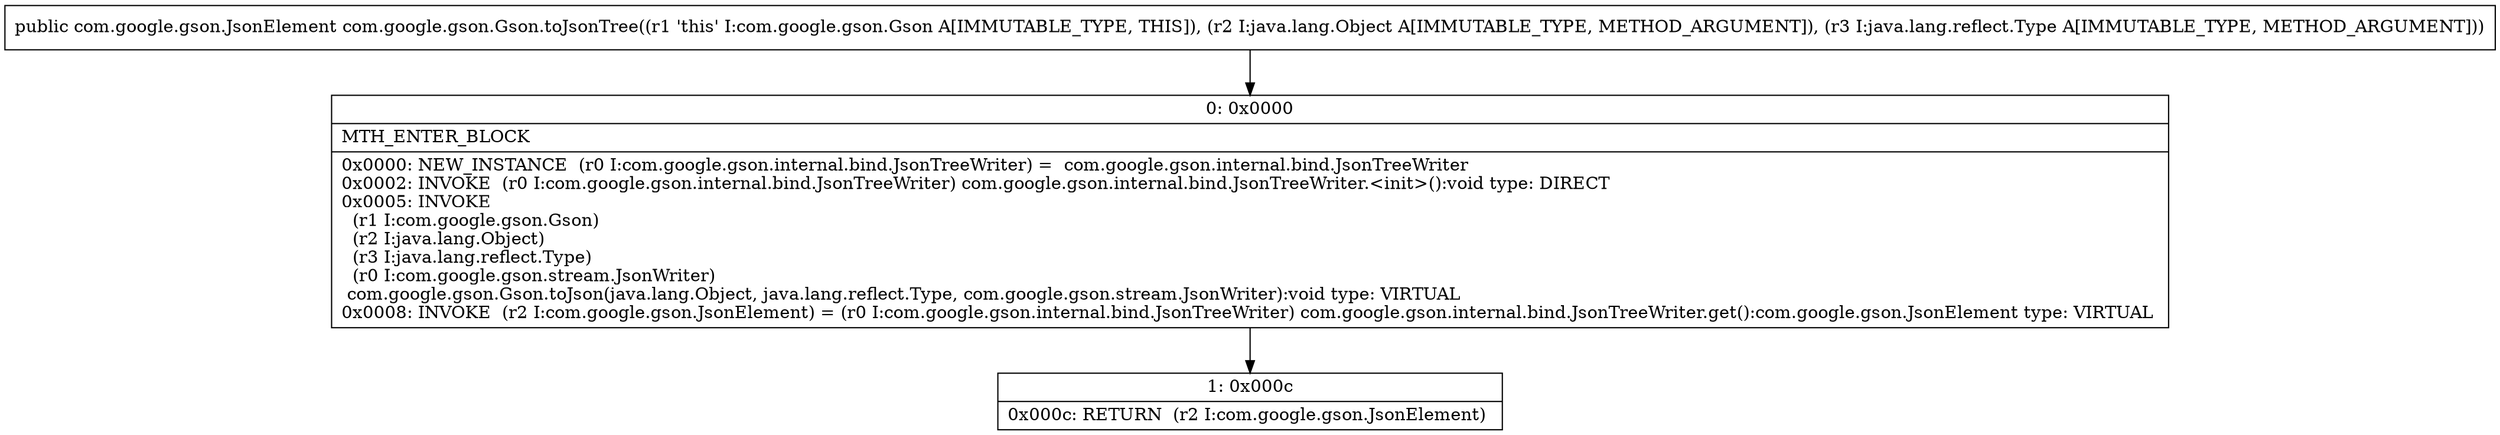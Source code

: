 digraph "CFG forcom.google.gson.Gson.toJsonTree(Ljava\/lang\/Object;Ljava\/lang\/reflect\/Type;)Lcom\/google\/gson\/JsonElement;" {
Node_0 [shape=record,label="{0\:\ 0x0000|MTH_ENTER_BLOCK\l|0x0000: NEW_INSTANCE  (r0 I:com.google.gson.internal.bind.JsonTreeWriter) =  com.google.gson.internal.bind.JsonTreeWriter \l0x0002: INVOKE  (r0 I:com.google.gson.internal.bind.JsonTreeWriter) com.google.gson.internal.bind.JsonTreeWriter.\<init\>():void type: DIRECT \l0x0005: INVOKE  \l  (r1 I:com.google.gson.Gson)\l  (r2 I:java.lang.Object)\l  (r3 I:java.lang.reflect.Type)\l  (r0 I:com.google.gson.stream.JsonWriter)\l com.google.gson.Gson.toJson(java.lang.Object, java.lang.reflect.Type, com.google.gson.stream.JsonWriter):void type: VIRTUAL \l0x0008: INVOKE  (r2 I:com.google.gson.JsonElement) = (r0 I:com.google.gson.internal.bind.JsonTreeWriter) com.google.gson.internal.bind.JsonTreeWriter.get():com.google.gson.JsonElement type: VIRTUAL \l}"];
Node_1 [shape=record,label="{1\:\ 0x000c|0x000c: RETURN  (r2 I:com.google.gson.JsonElement) \l}"];
MethodNode[shape=record,label="{public com.google.gson.JsonElement com.google.gson.Gson.toJsonTree((r1 'this' I:com.google.gson.Gson A[IMMUTABLE_TYPE, THIS]), (r2 I:java.lang.Object A[IMMUTABLE_TYPE, METHOD_ARGUMENT]), (r3 I:java.lang.reflect.Type A[IMMUTABLE_TYPE, METHOD_ARGUMENT])) }"];
MethodNode -> Node_0;
Node_0 -> Node_1;
}

